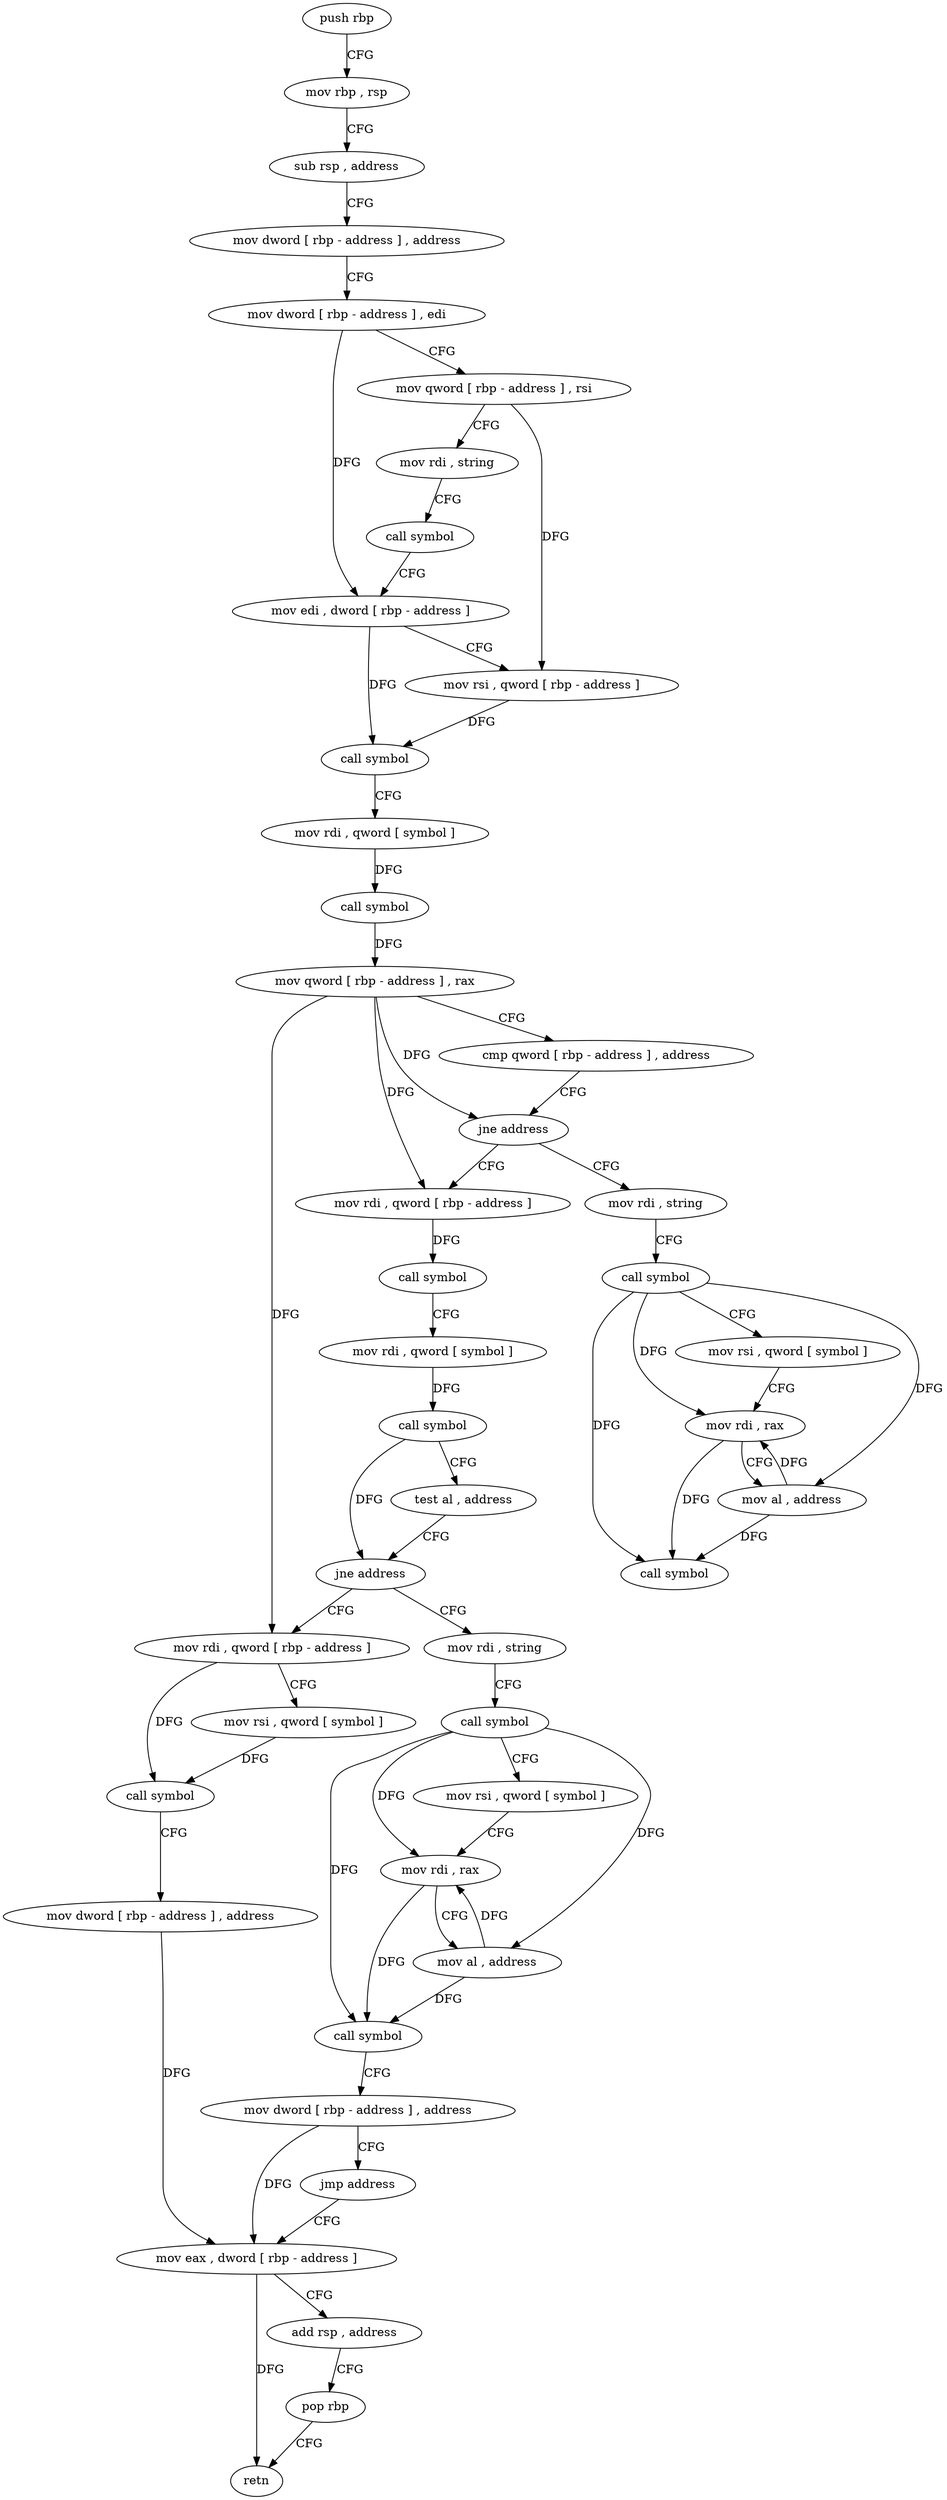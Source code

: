 digraph "func" {
"4217648" [label = "push rbp" ]
"4217649" [label = "mov rbp , rsp" ]
"4217652" [label = "sub rsp , address" ]
"4217656" [label = "mov dword [ rbp - address ] , address" ]
"4217663" [label = "mov dword [ rbp - address ] , edi" ]
"4217666" [label = "mov qword [ rbp - address ] , rsi" ]
"4217670" [label = "mov rdi , string" ]
"4217680" [label = "call symbol" ]
"4217685" [label = "mov edi , dword [ rbp - address ]" ]
"4217688" [label = "mov rsi , qword [ rbp - address ]" ]
"4217692" [label = "call symbol" ]
"4217697" [label = "mov rdi , qword [ symbol ]" ]
"4217705" [label = "call symbol" ]
"4217710" [label = "mov qword [ rbp - address ] , rax" ]
"4217714" [label = "cmp qword [ rbp - address ] , address" ]
"4217719" [label = "jne address" ]
"4217758" [label = "mov rdi , qword [ rbp - address ]" ]
"4217725" [label = "mov rdi , string" ]
"4217762" [label = "call symbol" ]
"4217767" [label = "mov rdi , qword [ symbol ]" ]
"4217775" [label = "call symbol" ]
"4217780" [label = "test al , address" ]
"4217782" [label = "jne address" ]
"4217833" [label = "mov rdi , qword [ rbp - address ]" ]
"4217788" [label = "mov rdi , string" ]
"4217735" [label = "call symbol" ]
"4217740" [label = "mov rsi , qword [ symbol ]" ]
"4217748" [label = "mov rdi , rax" ]
"4217751" [label = "mov al , address" ]
"4217753" [label = "call symbol" ]
"4217837" [label = "mov rsi , qword [ symbol ]" ]
"4217845" [label = "call symbol" ]
"4217850" [label = "mov dword [ rbp - address ] , address" ]
"4217857" [label = "mov eax , dword [ rbp - address ]" ]
"4217798" [label = "call symbol" ]
"4217803" [label = "mov rsi , qword [ symbol ]" ]
"4217811" [label = "mov rdi , rax" ]
"4217814" [label = "mov al , address" ]
"4217816" [label = "call symbol" ]
"4217821" [label = "mov dword [ rbp - address ] , address" ]
"4217828" [label = "jmp address" ]
"4217860" [label = "add rsp , address" ]
"4217864" [label = "pop rbp" ]
"4217865" [label = "retn" ]
"4217648" -> "4217649" [ label = "CFG" ]
"4217649" -> "4217652" [ label = "CFG" ]
"4217652" -> "4217656" [ label = "CFG" ]
"4217656" -> "4217663" [ label = "CFG" ]
"4217663" -> "4217666" [ label = "CFG" ]
"4217663" -> "4217685" [ label = "DFG" ]
"4217666" -> "4217670" [ label = "CFG" ]
"4217666" -> "4217688" [ label = "DFG" ]
"4217670" -> "4217680" [ label = "CFG" ]
"4217680" -> "4217685" [ label = "CFG" ]
"4217685" -> "4217688" [ label = "CFG" ]
"4217685" -> "4217692" [ label = "DFG" ]
"4217688" -> "4217692" [ label = "DFG" ]
"4217692" -> "4217697" [ label = "CFG" ]
"4217697" -> "4217705" [ label = "DFG" ]
"4217705" -> "4217710" [ label = "DFG" ]
"4217710" -> "4217714" [ label = "CFG" ]
"4217710" -> "4217719" [ label = "DFG" ]
"4217710" -> "4217758" [ label = "DFG" ]
"4217710" -> "4217833" [ label = "DFG" ]
"4217714" -> "4217719" [ label = "CFG" ]
"4217719" -> "4217758" [ label = "CFG" ]
"4217719" -> "4217725" [ label = "CFG" ]
"4217758" -> "4217762" [ label = "DFG" ]
"4217725" -> "4217735" [ label = "CFG" ]
"4217762" -> "4217767" [ label = "CFG" ]
"4217767" -> "4217775" [ label = "DFG" ]
"4217775" -> "4217780" [ label = "CFG" ]
"4217775" -> "4217782" [ label = "DFG" ]
"4217780" -> "4217782" [ label = "CFG" ]
"4217782" -> "4217833" [ label = "CFG" ]
"4217782" -> "4217788" [ label = "CFG" ]
"4217833" -> "4217837" [ label = "CFG" ]
"4217833" -> "4217845" [ label = "DFG" ]
"4217788" -> "4217798" [ label = "CFG" ]
"4217735" -> "4217740" [ label = "CFG" ]
"4217735" -> "4217748" [ label = "DFG" ]
"4217735" -> "4217751" [ label = "DFG" ]
"4217735" -> "4217753" [ label = "DFG" ]
"4217740" -> "4217748" [ label = "CFG" ]
"4217748" -> "4217751" [ label = "CFG" ]
"4217748" -> "4217753" [ label = "DFG" ]
"4217751" -> "4217753" [ label = "DFG" ]
"4217751" -> "4217748" [ label = "DFG" ]
"4217837" -> "4217845" [ label = "DFG" ]
"4217845" -> "4217850" [ label = "CFG" ]
"4217850" -> "4217857" [ label = "DFG" ]
"4217857" -> "4217860" [ label = "CFG" ]
"4217857" -> "4217865" [ label = "DFG" ]
"4217798" -> "4217803" [ label = "CFG" ]
"4217798" -> "4217811" [ label = "DFG" ]
"4217798" -> "4217814" [ label = "DFG" ]
"4217798" -> "4217816" [ label = "DFG" ]
"4217803" -> "4217811" [ label = "CFG" ]
"4217811" -> "4217814" [ label = "CFG" ]
"4217811" -> "4217816" [ label = "DFG" ]
"4217814" -> "4217816" [ label = "DFG" ]
"4217814" -> "4217811" [ label = "DFG" ]
"4217816" -> "4217821" [ label = "CFG" ]
"4217821" -> "4217828" [ label = "CFG" ]
"4217821" -> "4217857" [ label = "DFG" ]
"4217828" -> "4217857" [ label = "CFG" ]
"4217860" -> "4217864" [ label = "CFG" ]
"4217864" -> "4217865" [ label = "CFG" ]
}
